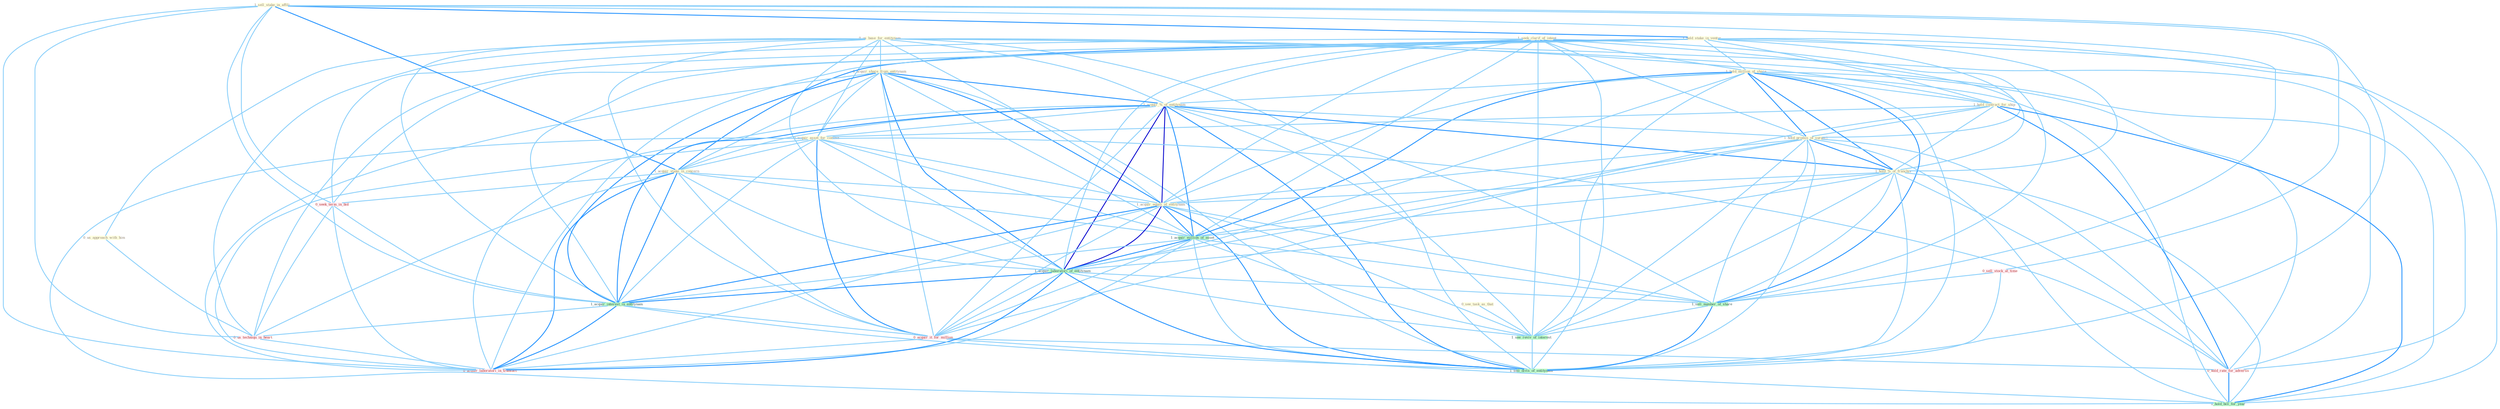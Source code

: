 Graph G{ 
    node
    [shape=polygon,style=filled,width=.5,height=.06,color="#BDFCC9",fixedsize=true,fontsize=4,
    fontcolor="#2f4f4f"];
    {node
    [color="#ffffe0", fontcolor="#8b7d6b"] "1_seek_clarif_of_intent " "0_us_base_for_entitynam " "1_sell_stake_in_affili " "1_hold_stake_in_ventur " "0_acquir_share_from_entitynam " "1_hold_million_of_share " "1_hold_contract_for_ship " "1_acquir_%_of_entitynam " "0_acquir_asset_for_combin " "0_us_approach_with_him " "1_acquir_stake_in_concern " "1_hold_promis_of_surgeri " "1_hold_%_of_franchis " "1_acquir_equiti_of_entitynam " "0_see_task_as_that "}
{node [color="#fff0f5", fontcolor="#b22222"] "0_seek_term_in_bid " "0_us_techniqu_in_heart " "0_acquir_it_for_million " "0_hold_rate_for_advertis " "0_acquir_laboratori_in_transact " "0_sell_stock_at_time "}
edge [color="#B0E2FF"];

	"1_seek_clarif_of_intent " -- "1_hold_million_of_share " [w="1", color="#87cefa" ];
	"1_seek_clarif_of_intent " -- "1_acquir_%_of_entitynam " [w="1", color="#87cefa" ];
	"1_seek_clarif_of_intent " -- "1_hold_promis_of_surgeri " [w="1", color="#87cefa" ];
	"1_seek_clarif_of_intent " -- "1_hold_%_of_franchis " [w="1", color="#87cefa" ];
	"1_seek_clarif_of_intent " -- "1_acquir_equiti_of_entitynam " [w="1", color="#87cefa" ];
	"1_seek_clarif_of_intent " -- "1_acquir_million_of_asset " [w="1", color="#87cefa" ];
	"1_seek_clarif_of_intent " -- "1_acquir_laboratori_of_entitynam " [w="1", color="#87cefa" ];
	"1_seek_clarif_of_intent " -- "0_seek_term_in_bid " [w="1", color="#87cefa" ];
	"1_seek_clarif_of_intent " -- "1_sell_number_of_share " [w="1", color="#87cefa" ];
	"1_seek_clarif_of_intent " -- "1_see_reviv_of_interest " [w="1", color="#87cefa" ];
	"1_seek_clarif_of_intent " -- "1_sell_divis_of_entitynam " [w="1", color="#87cefa" ];
	"0_us_base_for_entitynam " -- "0_acquir_share_from_entitynam " [w="1", color="#87cefa" ];
	"0_us_base_for_entitynam " -- "1_hold_contract_for_ship " [w="1", color="#87cefa" ];
	"0_us_base_for_entitynam " -- "1_acquir_%_of_entitynam " [w="1", color="#87cefa" ];
	"0_us_base_for_entitynam " -- "0_acquir_asset_for_combin " [w="1", color="#87cefa" ];
	"0_us_base_for_entitynam " -- "0_us_approach_with_him " [w="1", color="#87cefa" ];
	"0_us_base_for_entitynam " -- "1_acquir_equiti_of_entitynam " [w="1", color="#87cefa" ];
	"0_us_base_for_entitynam " -- "1_acquir_laboratori_of_entitynam " [w="1", color="#87cefa" ];
	"0_us_base_for_entitynam " -- "1_acquir_interest_in_entitynam " [w="1", color="#87cefa" ];
	"0_us_base_for_entitynam " -- "0_us_techniqu_in_heart " [w="1", color="#87cefa" ];
	"0_us_base_for_entitynam " -- "0_acquir_it_for_million " [w="1", color="#87cefa" ];
	"0_us_base_for_entitynam " -- "0_hold_rate_for_advertis " [w="1", color="#87cefa" ];
	"0_us_base_for_entitynam " -- "1_hold_bill_for_year " [w="1", color="#87cefa" ];
	"0_us_base_for_entitynam " -- "1_sell_divis_of_entitynam " [w="1", color="#87cefa" ];
	"1_sell_stake_in_affili " -- "1_hold_stake_in_ventur " [w="2", color="#1e90ff" , len=0.8];
	"1_sell_stake_in_affili " -- "1_acquir_stake_in_concern " [w="2", color="#1e90ff" , len=0.8];
	"1_sell_stake_in_affili " -- "0_seek_term_in_bid " [w="1", color="#87cefa" ];
	"1_sell_stake_in_affili " -- "1_acquir_interest_in_entitynam " [w="1", color="#87cefa" ];
	"1_sell_stake_in_affili " -- "0_us_techniqu_in_heart " [w="1", color="#87cefa" ];
	"1_sell_stake_in_affili " -- "0_acquir_laboratori_in_transact " [w="1", color="#87cefa" ];
	"1_sell_stake_in_affili " -- "0_sell_stock_at_time " [w="1", color="#87cefa" ];
	"1_sell_stake_in_affili " -- "1_sell_number_of_share " [w="1", color="#87cefa" ];
	"1_sell_stake_in_affili " -- "1_sell_divis_of_entitynam " [w="1", color="#87cefa" ];
	"1_hold_stake_in_ventur " -- "1_hold_million_of_share " [w="1", color="#87cefa" ];
	"1_hold_stake_in_ventur " -- "1_hold_contract_for_ship " [w="1", color="#87cefa" ];
	"1_hold_stake_in_ventur " -- "1_acquir_stake_in_concern " [w="2", color="#1e90ff" , len=0.8];
	"1_hold_stake_in_ventur " -- "1_hold_promis_of_surgeri " [w="1", color="#87cefa" ];
	"1_hold_stake_in_ventur " -- "1_hold_%_of_franchis " [w="1", color="#87cefa" ];
	"1_hold_stake_in_ventur " -- "0_seek_term_in_bid " [w="1", color="#87cefa" ];
	"1_hold_stake_in_ventur " -- "1_acquir_interest_in_entitynam " [w="1", color="#87cefa" ];
	"1_hold_stake_in_ventur " -- "0_us_techniqu_in_heart " [w="1", color="#87cefa" ];
	"1_hold_stake_in_ventur " -- "0_hold_rate_for_advertis " [w="1", color="#87cefa" ];
	"1_hold_stake_in_ventur " -- "0_acquir_laboratori_in_transact " [w="1", color="#87cefa" ];
	"1_hold_stake_in_ventur " -- "1_hold_bill_for_year " [w="1", color="#87cefa" ];
	"0_acquir_share_from_entitynam " -- "1_acquir_%_of_entitynam " [w="2", color="#1e90ff" , len=0.8];
	"0_acquir_share_from_entitynam " -- "0_acquir_asset_for_combin " [w="1", color="#87cefa" ];
	"0_acquir_share_from_entitynam " -- "1_acquir_stake_in_concern " [w="1", color="#87cefa" ];
	"0_acquir_share_from_entitynam " -- "1_acquir_equiti_of_entitynam " [w="2", color="#1e90ff" , len=0.8];
	"0_acquir_share_from_entitynam " -- "1_acquir_million_of_asset " [w="1", color="#87cefa" ];
	"0_acquir_share_from_entitynam " -- "1_acquir_laboratori_of_entitynam " [w="2", color="#1e90ff" , len=0.8];
	"0_acquir_share_from_entitynam " -- "1_acquir_interest_in_entitynam " [w="2", color="#1e90ff" , len=0.8];
	"0_acquir_share_from_entitynam " -- "0_acquir_it_for_million " [w="1", color="#87cefa" ];
	"0_acquir_share_from_entitynam " -- "0_acquir_laboratori_in_transact " [w="1", color="#87cefa" ];
	"0_acquir_share_from_entitynam " -- "1_sell_divis_of_entitynam " [w="1", color="#87cefa" ];
	"1_hold_million_of_share " -- "1_hold_contract_for_ship " [w="1", color="#87cefa" ];
	"1_hold_million_of_share " -- "1_acquir_%_of_entitynam " [w="1", color="#87cefa" ];
	"1_hold_million_of_share " -- "1_hold_promis_of_surgeri " [w="2", color="#1e90ff" , len=0.8];
	"1_hold_million_of_share " -- "1_hold_%_of_franchis " [w="2", color="#1e90ff" , len=0.8];
	"1_hold_million_of_share " -- "1_acquir_equiti_of_entitynam " [w="1", color="#87cefa" ];
	"1_hold_million_of_share " -- "1_acquir_million_of_asset " [w="2", color="#1e90ff" , len=0.8];
	"1_hold_million_of_share " -- "1_acquir_laboratori_of_entitynam " [w="1", color="#87cefa" ];
	"1_hold_million_of_share " -- "0_hold_rate_for_advertis " [w="1", color="#87cefa" ];
	"1_hold_million_of_share " -- "1_sell_number_of_share " [w="2", color="#1e90ff" , len=0.8];
	"1_hold_million_of_share " -- "1_see_reviv_of_interest " [w="1", color="#87cefa" ];
	"1_hold_million_of_share " -- "1_hold_bill_for_year " [w="1", color="#87cefa" ];
	"1_hold_million_of_share " -- "1_sell_divis_of_entitynam " [w="1", color="#87cefa" ];
	"1_hold_contract_for_ship " -- "0_acquir_asset_for_combin " [w="1", color="#87cefa" ];
	"1_hold_contract_for_ship " -- "1_hold_promis_of_surgeri " [w="1", color="#87cefa" ];
	"1_hold_contract_for_ship " -- "1_hold_%_of_franchis " [w="1", color="#87cefa" ];
	"1_hold_contract_for_ship " -- "0_acquir_it_for_million " [w="1", color="#87cefa" ];
	"1_hold_contract_for_ship " -- "0_hold_rate_for_advertis " [w="2", color="#1e90ff" , len=0.8];
	"1_hold_contract_for_ship " -- "1_hold_bill_for_year " [w="2", color="#1e90ff" , len=0.8];
	"1_acquir_%_of_entitynam " -- "0_acquir_asset_for_combin " [w="1", color="#87cefa" ];
	"1_acquir_%_of_entitynam " -- "1_acquir_stake_in_concern " [w="1", color="#87cefa" ];
	"1_acquir_%_of_entitynam " -- "1_hold_promis_of_surgeri " [w="1", color="#87cefa" ];
	"1_acquir_%_of_entitynam " -- "1_hold_%_of_franchis " [w="2", color="#1e90ff" , len=0.8];
	"1_acquir_%_of_entitynam " -- "1_acquir_equiti_of_entitynam " [w="3", color="#0000cd" , len=0.6];
	"1_acquir_%_of_entitynam " -- "1_acquir_million_of_asset " [w="2", color="#1e90ff" , len=0.8];
	"1_acquir_%_of_entitynam " -- "1_acquir_laboratori_of_entitynam " [w="3", color="#0000cd" , len=0.6];
	"1_acquir_%_of_entitynam " -- "1_acquir_interest_in_entitynam " [w="2", color="#1e90ff" , len=0.8];
	"1_acquir_%_of_entitynam " -- "0_acquir_it_for_million " [w="1", color="#87cefa" ];
	"1_acquir_%_of_entitynam " -- "0_acquir_laboratori_in_transact " [w="1", color="#87cefa" ];
	"1_acquir_%_of_entitynam " -- "1_sell_number_of_share " [w="1", color="#87cefa" ];
	"1_acquir_%_of_entitynam " -- "1_see_reviv_of_interest " [w="1", color="#87cefa" ];
	"1_acquir_%_of_entitynam " -- "1_sell_divis_of_entitynam " [w="2", color="#1e90ff" , len=0.8];
	"0_acquir_asset_for_combin " -- "1_acquir_stake_in_concern " [w="1", color="#87cefa" ];
	"0_acquir_asset_for_combin " -- "1_acquir_equiti_of_entitynam " [w="1", color="#87cefa" ];
	"0_acquir_asset_for_combin " -- "1_acquir_million_of_asset " [w="1", color="#87cefa" ];
	"0_acquir_asset_for_combin " -- "1_acquir_laboratori_of_entitynam " [w="1", color="#87cefa" ];
	"0_acquir_asset_for_combin " -- "1_acquir_interest_in_entitynam " [w="1", color="#87cefa" ];
	"0_acquir_asset_for_combin " -- "0_acquir_it_for_million " [w="2", color="#1e90ff" , len=0.8];
	"0_acquir_asset_for_combin " -- "0_hold_rate_for_advertis " [w="1", color="#87cefa" ];
	"0_acquir_asset_for_combin " -- "0_acquir_laboratori_in_transact " [w="1", color="#87cefa" ];
	"0_acquir_asset_for_combin " -- "1_hold_bill_for_year " [w="1", color="#87cefa" ];
	"0_us_approach_with_him " -- "0_us_techniqu_in_heart " [w="1", color="#87cefa" ];
	"1_acquir_stake_in_concern " -- "1_acquir_equiti_of_entitynam " [w="1", color="#87cefa" ];
	"1_acquir_stake_in_concern " -- "1_acquir_million_of_asset " [w="1", color="#87cefa" ];
	"1_acquir_stake_in_concern " -- "1_acquir_laboratori_of_entitynam " [w="1", color="#87cefa" ];
	"1_acquir_stake_in_concern " -- "0_seek_term_in_bid " [w="1", color="#87cefa" ];
	"1_acquir_stake_in_concern " -- "1_acquir_interest_in_entitynam " [w="2", color="#1e90ff" , len=0.8];
	"1_acquir_stake_in_concern " -- "0_us_techniqu_in_heart " [w="1", color="#87cefa" ];
	"1_acquir_stake_in_concern " -- "0_acquir_it_for_million " [w="1", color="#87cefa" ];
	"1_acquir_stake_in_concern " -- "0_acquir_laboratori_in_transact " [w="2", color="#1e90ff" , len=0.8];
	"1_hold_promis_of_surgeri " -- "1_hold_%_of_franchis " [w="2", color="#1e90ff" , len=0.8];
	"1_hold_promis_of_surgeri " -- "1_acquir_equiti_of_entitynam " [w="1", color="#87cefa" ];
	"1_hold_promis_of_surgeri " -- "1_acquir_million_of_asset " [w="1", color="#87cefa" ];
	"1_hold_promis_of_surgeri " -- "1_acquir_laboratori_of_entitynam " [w="1", color="#87cefa" ];
	"1_hold_promis_of_surgeri " -- "0_hold_rate_for_advertis " [w="1", color="#87cefa" ];
	"1_hold_promis_of_surgeri " -- "1_sell_number_of_share " [w="1", color="#87cefa" ];
	"1_hold_promis_of_surgeri " -- "1_see_reviv_of_interest " [w="1", color="#87cefa" ];
	"1_hold_promis_of_surgeri " -- "1_hold_bill_for_year " [w="1", color="#87cefa" ];
	"1_hold_promis_of_surgeri " -- "1_sell_divis_of_entitynam " [w="1", color="#87cefa" ];
	"1_hold_%_of_franchis " -- "1_acquir_equiti_of_entitynam " [w="1", color="#87cefa" ];
	"1_hold_%_of_franchis " -- "1_acquir_million_of_asset " [w="1", color="#87cefa" ];
	"1_hold_%_of_franchis " -- "1_acquir_laboratori_of_entitynam " [w="1", color="#87cefa" ];
	"1_hold_%_of_franchis " -- "0_hold_rate_for_advertis " [w="1", color="#87cefa" ];
	"1_hold_%_of_franchis " -- "1_sell_number_of_share " [w="1", color="#87cefa" ];
	"1_hold_%_of_franchis " -- "1_see_reviv_of_interest " [w="1", color="#87cefa" ];
	"1_hold_%_of_franchis " -- "1_hold_bill_for_year " [w="1", color="#87cefa" ];
	"1_hold_%_of_franchis " -- "1_sell_divis_of_entitynam " [w="1", color="#87cefa" ];
	"1_acquir_equiti_of_entitynam " -- "1_acquir_million_of_asset " [w="2", color="#1e90ff" , len=0.8];
	"1_acquir_equiti_of_entitynam " -- "1_acquir_laboratori_of_entitynam " [w="3", color="#0000cd" , len=0.6];
	"1_acquir_equiti_of_entitynam " -- "1_acquir_interest_in_entitynam " [w="2", color="#1e90ff" , len=0.8];
	"1_acquir_equiti_of_entitynam " -- "0_acquir_it_for_million " [w="1", color="#87cefa" ];
	"1_acquir_equiti_of_entitynam " -- "0_acquir_laboratori_in_transact " [w="1", color="#87cefa" ];
	"1_acquir_equiti_of_entitynam " -- "1_sell_number_of_share " [w="1", color="#87cefa" ];
	"1_acquir_equiti_of_entitynam " -- "1_see_reviv_of_interest " [w="1", color="#87cefa" ];
	"1_acquir_equiti_of_entitynam " -- "1_sell_divis_of_entitynam " [w="2", color="#1e90ff" , len=0.8];
	"0_see_task_as_that " -- "1_see_reviv_of_interest " [w="1", color="#87cefa" ];
	"1_acquir_million_of_asset " -- "1_acquir_laboratori_of_entitynam " [w="2", color="#1e90ff" , len=0.8];
	"1_acquir_million_of_asset " -- "1_acquir_interest_in_entitynam " [w="1", color="#87cefa" ];
	"1_acquir_million_of_asset " -- "0_acquir_it_for_million " [w="1", color="#87cefa" ];
	"1_acquir_million_of_asset " -- "0_acquir_laboratori_in_transact " [w="1", color="#87cefa" ];
	"1_acquir_million_of_asset " -- "1_sell_number_of_share " [w="1", color="#87cefa" ];
	"1_acquir_million_of_asset " -- "1_see_reviv_of_interest " [w="1", color="#87cefa" ];
	"1_acquir_million_of_asset " -- "1_sell_divis_of_entitynam " [w="1", color="#87cefa" ];
	"1_acquir_laboratori_of_entitynam " -- "1_acquir_interest_in_entitynam " [w="2", color="#1e90ff" , len=0.8];
	"1_acquir_laboratori_of_entitynam " -- "0_acquir_it_for_million " [w="1", color="#87cefa" ];
	"1_acquir_laboratori_of_entitynam " -- "0_acquir_laboratori_in_transact " [w="2", color="#1e90ff" , len=0.8];
	"1_acquir_laboratori_of_entitynam " -- "1_sell_number_of_share " [w="1", color="#87cefa" ];
	"1_acquir_laboratori_of_entitynam " -- "1_see_reviv_of_interest " [w="1", color="#87cefa" ];
	"1_acquir_laboratori_of_entitynam " -- "1_sell_divis_of_entitynam " [w="2", color="#1e90ff" , len=0.8];
	"0_seek_term_in_bid " -- "1_acquir_interest_in_entitynam " [w="1", color="#87cefa" ];
	"0_seek_term_in_bid " -- "0_us_techniqu_in_heart " [w="1", color="#87cefa" ];
	"0_seek_term_in_bid " -- "0_acquir_laboratori_in_transact " [w="1", color="#87cefa" ];
	"1_acquir_interest_in_entitynam " -- "0_us_techniqu_in_heart " [w="1", color="#87cefa" ];
	"1_acquir_interest_in_entitynam " -- "0_acquir_it_for_million " [w="1", color="#87cefa" ];
	"1_acquir_interest_in_entitynam " -- "0_acquir_laboratori_in_transact " [w="2", color="#1e90ff" , len=0.8];
	"1_acquir_interest_in_entitynam " -- "1_sell_divis_of_entitynam " [w="1", color="#87cefa" ];
	"0_us_techniqu_in_heart " -- "0_acquir_laboratori_in_transact " [w="1", color="#87cefa" ];
	"0_acquir_it_for_million " -- "0_hold_rate_for_advertis " [w="1", color="#87cefa" ];
	"0_acquir_it_for_million " -- "0_acquir_laboratori_in_transact " [w="1", color="#87cefa" ];
	"0_acquir_it_for_million " -- "1_hold_bill_for_year " [w="1", color="#87cefa" ];
	"0_hold_rate_for_advertis " -- "1_hold_bill_for_year " [w="2", color="#1e90ff" , len=0.8];
	"0_sell_stock_at_time " -- "1_sell_number_of_share " [w="1", color="#87cefa" ];
	"0_sell_stock_at_time " -- "1_sell_divis_of_entitynam " [w="1", color="#87cefa" ];
	"1_sell_number_of_share " -- "1_see_reviv_of_interest " [w="1", color="#87cefa" ];
	"1_sell_number_of_share " -- "1_sell_divis_of_entitynam " [w="2", color="#1e90ff" , len=0.8];
	"1_see_reviv_of_interest " -- "1_sell_divis_of_entitynam " [w="1", color="#87cefa" ];
}